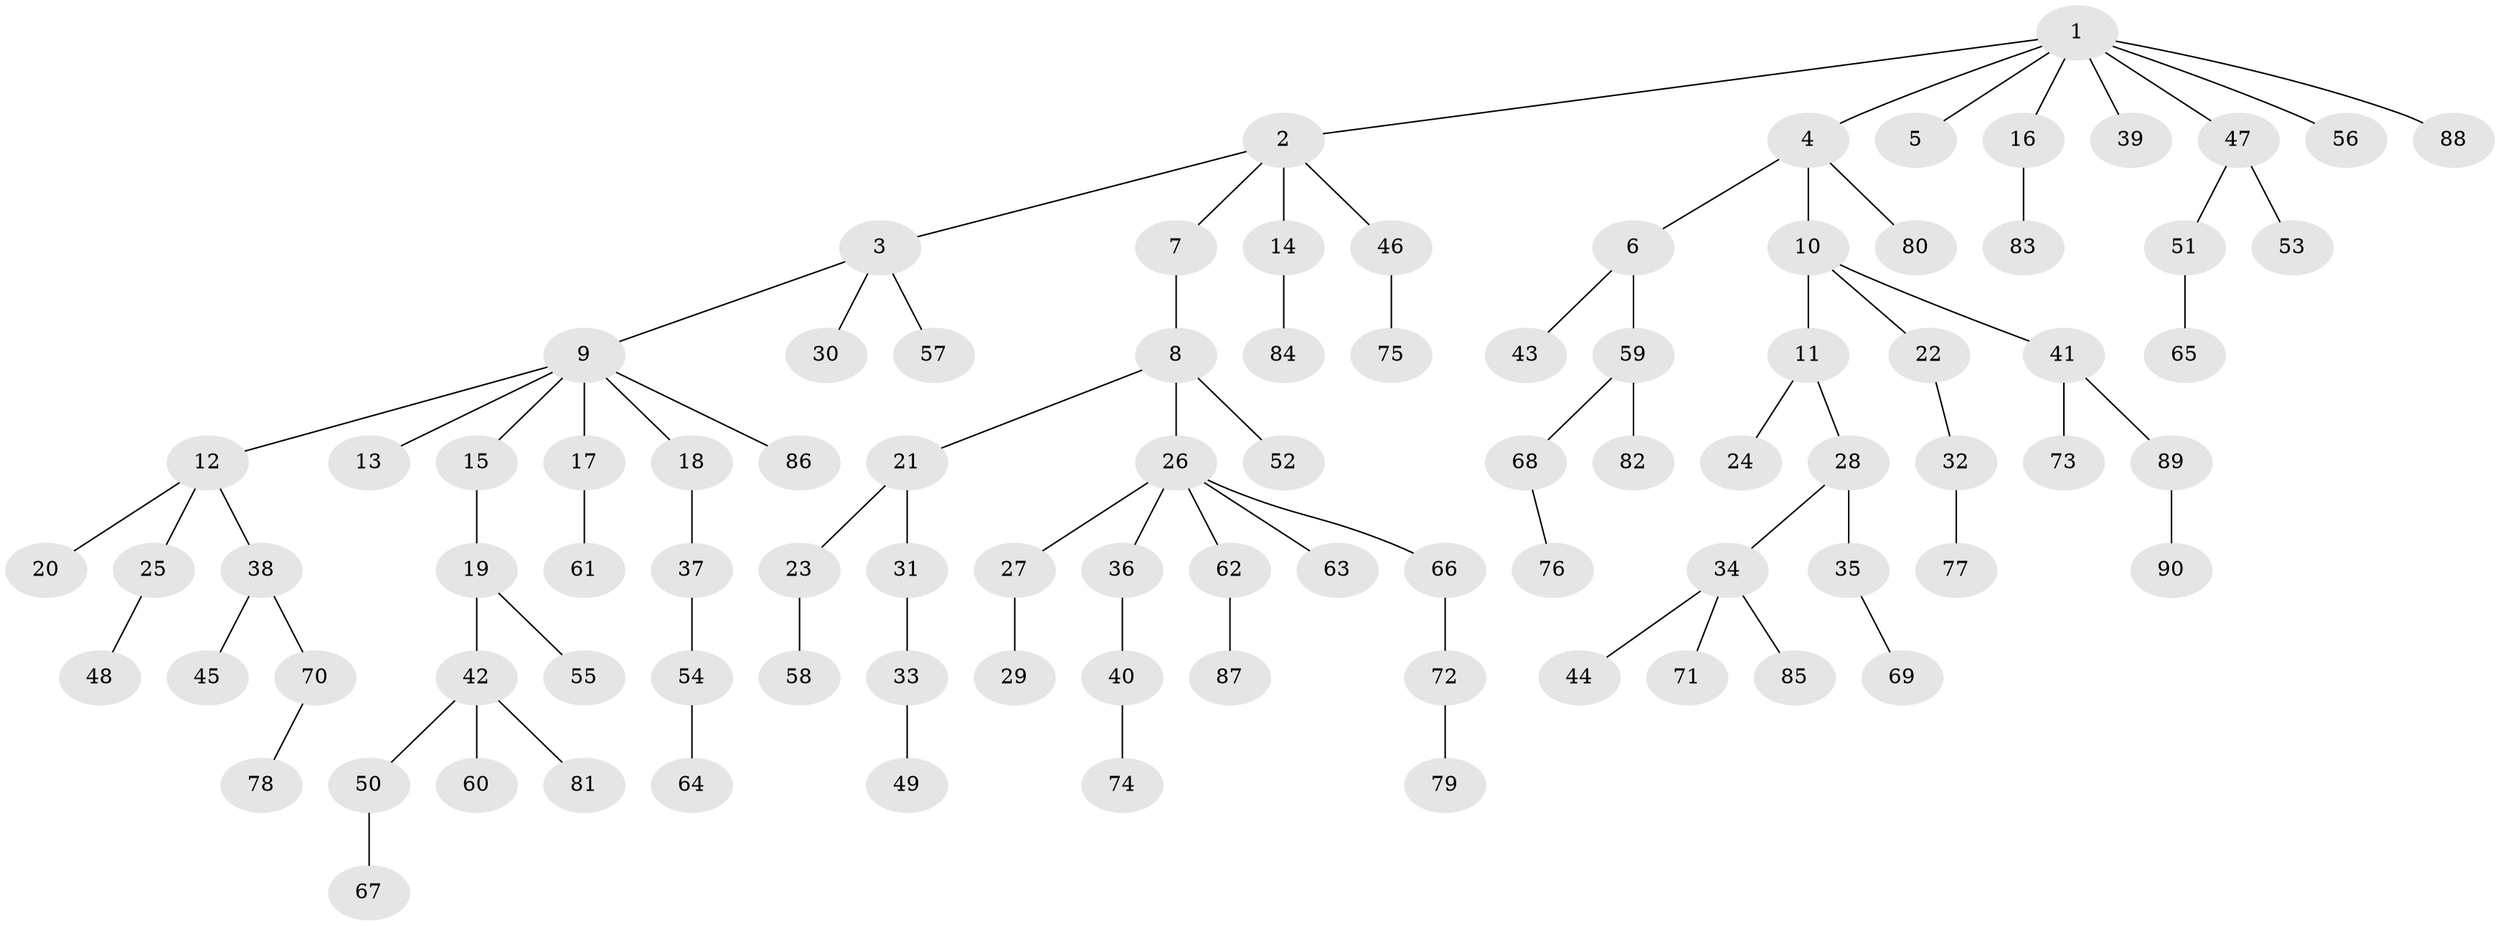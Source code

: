 // Generated by graph-tools (version 1.1) at 2025/50/03/09/25 03:50:19]
// undirected, 90 vertices, 89 edges
graph export_dot {
graph [start="1"]
  node [color=gray90,style=filled];
  1;
  2;
  3;
  4;
  5;
  6;
  7;
  8;
  9;
  10;
  11;
  12;
  13;
  14;
  15;
  16;
  17;
  18;
  19;
  20;
  21;
  22;
  23;
  24;
  25;
  26;
  27;
  28;
  29;
  30;
  31;
  32;
  33;
  34;
  35;
  36;
  37;
  38;
  39;
  40;
  41;
  42;
  43;
  44;
  45;
  46;
  47;
  48;
  49;
  50;
  51;
  52;
  53;
  54;
  55;
  56;
  57;
  58;
  59;
  60;
  61;
  62;
  63;
  64;
  65;
  66;
  67;
  68;
  69;
  70;
  71;
  72;
  73;
  74;
  75;
  76;
  77;
  78;
  79;
  80;
  81;
  82;
  83;
  84;
  85;
  86;
  87;
  88;
  89;
  90;
  1 -- 2;
  1 -- 4;
  1 -- 5;
  1 -- 16;
  1 -- 39;
  1 -- 47;
  1 -- 56;
  1 -- 88;
  2 -- 3;
  2 -- 7;
  2 -- 14;
  2 -- 46;
  3 -- 9;
  3 -- 30;
  3 -- 57;
  4 -- 6;
  4 -- 10;
  4 -- 80;
  6 -- 43;
  6 -- 59;
  7 -- 8;
  8 -- 21;
  8 -- 26;
  8 -- 52;
  9 -- 12;
  9 -- 13;
  9 -- 15;
  9 -- 17;
  9 -- 18;
  9 -- 86;
  10 -- 11;
  10 -- 22;
  10 -- 41;
  11 -- 24;
  11 -- 28;
  12 -- 20;
  12 -- 25;
  12 -- 38;
  14 -- 84;
  15 -- 19;
  16 -- 83;
  17 -- 61;
  18 -- 37;
  19 -- 42;
  19 -- 55;
  21 -- 23;
  21 -- 31;
  22 -- 32;
  23 -- 58;
  25 -- 48;
  26 -- 27;
  26 -- 36;
  26 -- 62;
  26 -- 63;
  26 -- 66;
  27 -- 29;
  28 -- 34;
  28 -- 35;
  31 -- 33;
  32 -- 77;
  33 -- 49;
  34 -- 44;
  34 -- 71;
  34 -- 85;
  35 -- 69;
  36 -- 40;
  37 -- 54;
  38 -- 45;
  38 -- 70;
  40 -- 74;
  41 -- 73;
  41 -- 89;
  42 -- 50;
  42 -- 60;
  42 -- 81;
  46 -- 75;
  47 -- 51;
  47 -- 53;
  50 -- 67;
  51 -- 65;
  54 -- 64;
  59 -- 68;
  59 -- 82;
  62 -- 87;
  66 -- 72;
  68 -- 76;
  70 -- 78;
  72 -- 79;
  89 -- 90;
}
